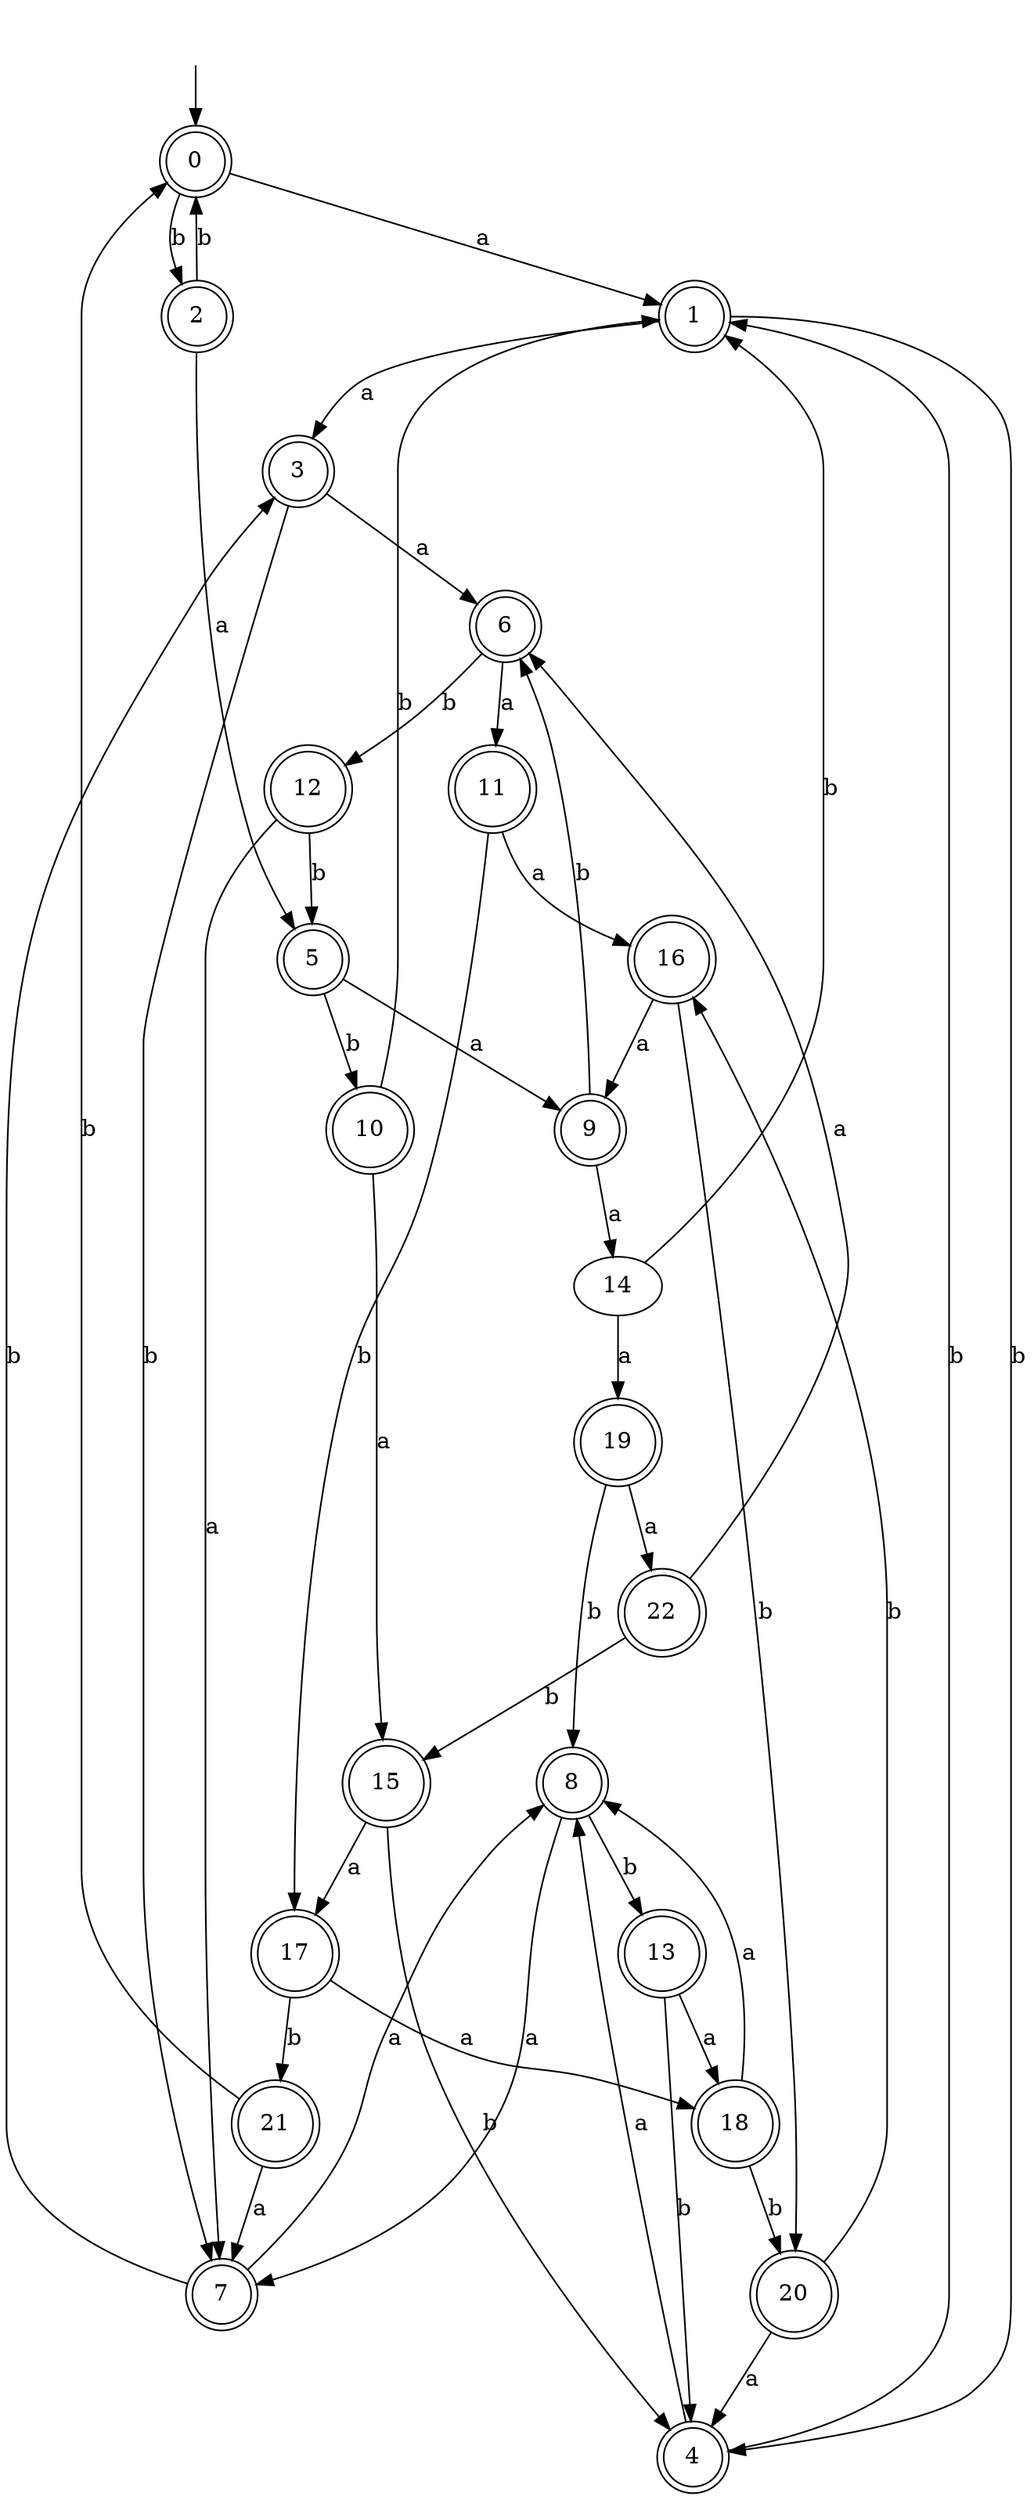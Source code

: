 digraph RandomDFA {
  __start0 [label="", shape=none];
  __start0 -> 0 [label=""];
  0 [shape=circle] [shape=doublecircle]
  0 -> 1 [label="a"]
  0 -> 2 [label="b"]
  1 [shape=doublecircle]
  1 -> 3 [label="a"]
  1 -> 4 [label="b"]
  2 [shape=doublecircle]
  2 -> 5 [label="a"]
  2 -> 0 [label="b"]
  3 [shape=doublecircle]
  3 -> 6 [label="a"]
  3 -> 7 [label="b"]
  4 [shape=doublecircle]
  4 -> 8 [label="a"]
  4 -> 1 [label="b"]
  5 [shape=doublecircle]
  5 -> 9 [label="a"]
  5 -> 10 [label="b"]
  6 [shape=doublecircle]
  6 -> 11 [label="a"]
  6 -> 12 [label="b"]
  7 [shape=doublecircle]
  7 -> 8 [label="a"]
  7 -> 3 [label="b"]
  8 [shape=doublecircle]
  8 -> 7 [label="a"]
  8 -> 13 [label="b"]
  9 [shape=doublecircle]
  9 -> 14 [label="a"]
  9 -> 6 [label="b"]
  10 [shape=doublecircle]
  10 -> 15 [label="a"]
  10 -> 1 [label="b"]
  11 [shape=doublecircle]
  11 -> 16 [label="a"]
  11 -> 17 [label="b"]
  12 [shape=doublecircle]
  12 -> 7 [label="a"]
  12 -> 5 [label="b"]
  13 [shape=doublecircle]
  13 -> 18 [label="a"]
  13 -> 4 [label="b"]
  14
  14 -> 19 [label="a"]
  14 -> 1 [label="b"]
  15 [shape=doublecircle]
  15 -> 17 [label="a"]
  15 -> 4 [label="b"]
  16 [shape=doublecircle]
  16 -> 9 [label="a"]
  16 -> 20 [label="b"]
  17 [shape=doublecircle]
  17 -> 18 [label="a"]
  17 -> 21 [label="b"]
  18 [shape=doublecircle]
  18 -> 8 [label="a"]
  18 -> 20 [label="b"]
  19 [shape=doublecircle]
  19 -> 22 [label="a"]
  19 -> 8 [label="b"]
  20 [shape=doublecircle]
  20 -> 4 [label="a"]
  20 -> 16 [label="b"]
  21 [shape=doublecircle]
  21 -> 7 [label="a"]
  21 -> 0 [label="b"]
  22 [shape=doublecircle]
  22 -> 6 [label="a"]
  22 -> 15 [label="b"]
}

